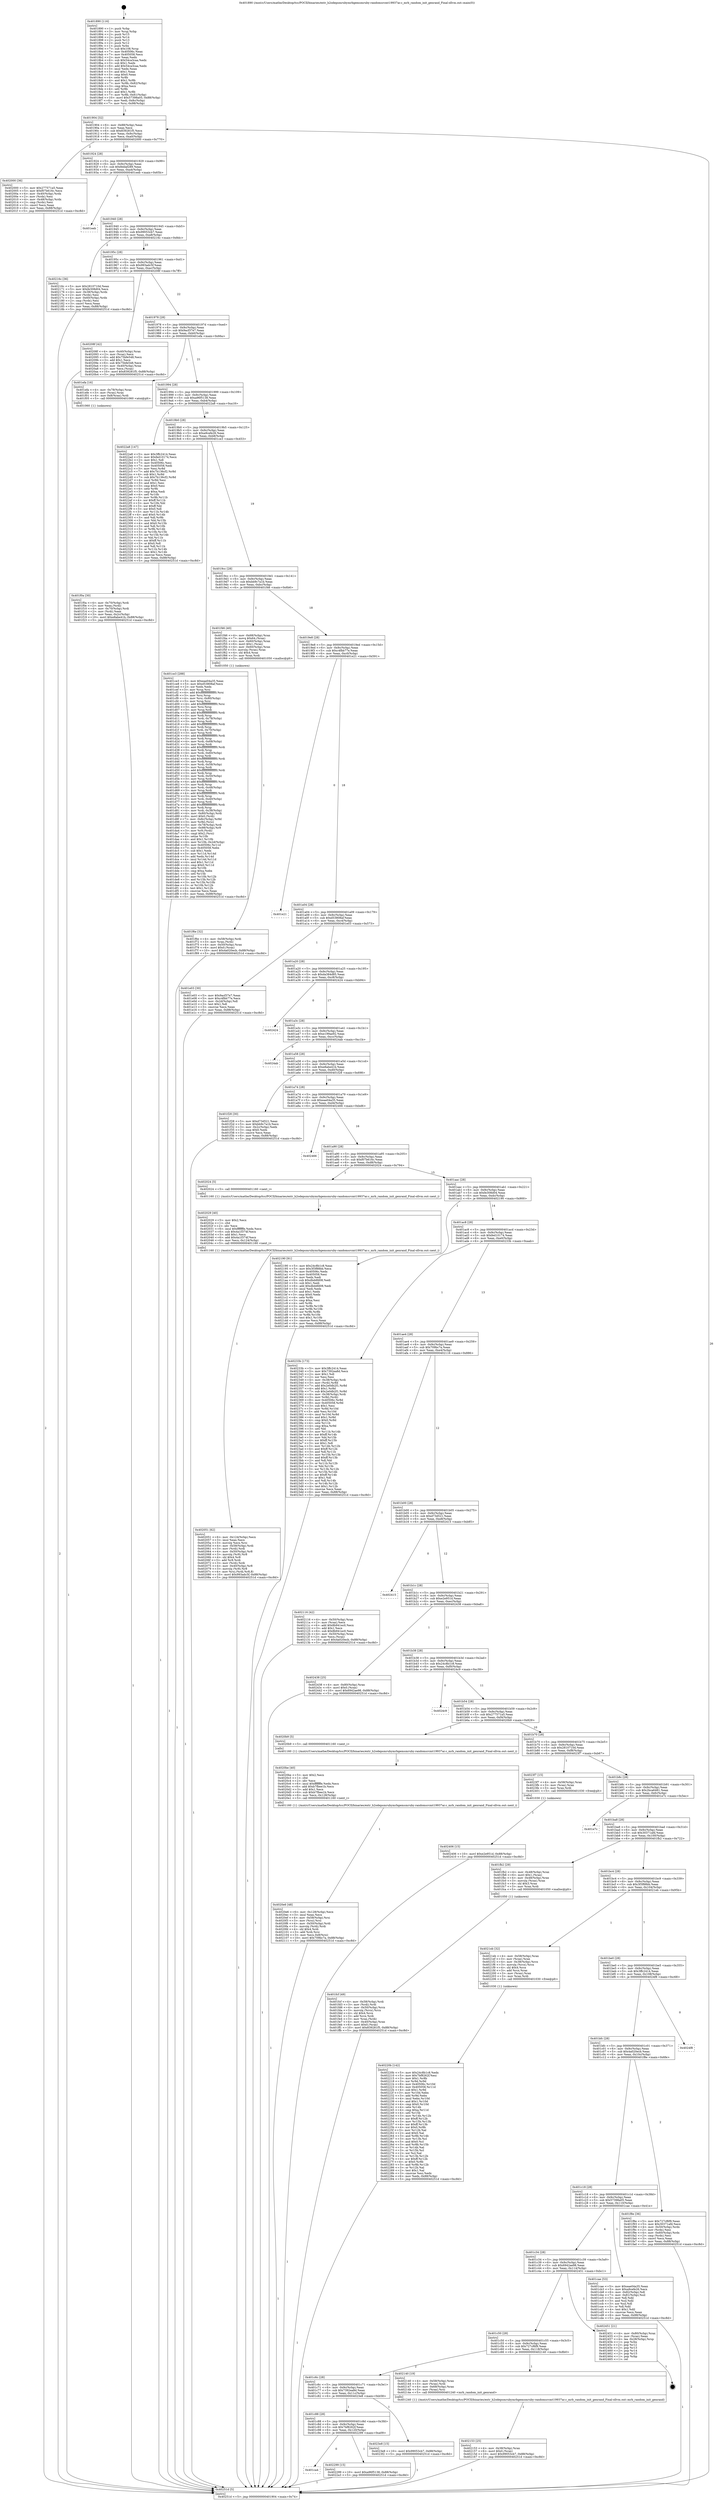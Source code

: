 digraph "0x401890" {
  label = "0x401890 (/mnt/c/Users/mathe/Desktop/tcc/POCII/binaries/extr_h2odepsmrubymrbgemsmruby-randomsrcmt19937ar.c_mrb_random_init_genrand_Final-ollvm.out::main(0))"
  labelloc = "t"
  node[shape=record]

  Entry [label="",width=0.3,height=0.3,shape=circle,fillcolor=black,style=filled]
  "0x401904" [label="{
     0x401904 [32]\l
     | [instrs]\l
     &nbsp;&nbsp;0x401904 \<+6\>: mov -0x88(%rbp),%eax\l
     &nbsp;&nbsp;0x40190a \<+2\>: mov %eax,%ecx\l
     &nbsp;&nbsp;0x40190c \<+6\>: sub $0x839281f5,%ecx\l
     &nbsp;&nbsp;0x401912 \<+6\>: mov %eax,-0x9c(%rbp)\l
     &nbsp;&nbsp;0x401918 \<+6\>: mov %ecx,-0xa0(%rbp)\l
     &nbsp;&nbsp;0x40191e \<+6\>: je 0000000000402000 \<main+0x770\>\l
  }"]
  "0x402000" [label="{
     0x402000 [36]\l
     | [instrs]\l
     &nbsp;&nbsp;0x402000 \<+5\>: mov $0x277571a5,%eax\l
     &nbsp;&nbsp;0x402005 \<+5\>: mov $0xf07b616c,%ecx\l
     &nbsp;&nbsp;0x40200a \<+4\>: mov -0x40(%rbp),%rdx\l
     &nbsp;&nbsp;0x40200e \<+2\>: mov (%rdx),%esi\l
     &nbsp;&nbsp;0x402010 \<+4\>: mov -0x48(%rbp),%rdx\l
     &nbsp;&nbsp;0x402014 \<+2\>: cmp (%rdx),%esi\l
     &nbsp;&nbsp;0x402016 \<+3\>: cmovl %ecx,%eax\l
     &nbsp;&nbsp;0x402019 \<+6\>: mov %eax,-0x88(%rbp)\l
     &nbsp;&nbsp;0x40201f \<+5\>: jmp 000000000040251d \<main+0xc8d\>\l
  }"]
  "0x401924" [label="{
     0x401924 [28]\l
     | [instrs]\l
     &nbsp;&nbsp;0x401924 \<+5\>: jmp 0000000000401929 \<main+0x99\>\l
     &nbsp;&nbsp;0x401929 \<+6\>: mov -0x9c(%rbp),%eax\l
     &nbsp;&nbsp;0x40192f \<+5\>: sub $0x8ddaf289,%eax\l
     &nbsp;&nbsp;0x401934 \<+6\>: mov %eax,-0xa4(%rbp)\l
     &nbsp;&nbsp;0x40193a \<+6\>: je 0000000000401eeb \<main+0x65b\>\l
  }"]
  Exit [label="",width=0.3,height=0.3,shape=circle,fillcolor=black,style=filled,peripheries=2]
  "0x401eeb" [label="{
     0x401eeb\l
  }", style=dashed]
  "0x401940" [label="{
     0x401940 [28]\l
     | [instrs]\l
     &nbsp;&nbsp;0x401940 \<+5\>: jmp 0000000000401945 \<main+0xb5\>\l
     &nbsp;&nbsp;0x401945 \<+6\>: mov -0x9c(%rbp),%eax\l
     &nbsp;&nbsp;0x40194b \<+5\>: sub $0x99053cb7,%eax\l
     &nbsp;&nbsp;0x401950 \<+6\>: mov %eax,-0xa8(%rbp)\l
     &nbsp;&nbsp;0x401956 \<+6\>: je 000000000040216c \<main+0x8dc\>\l
  }"]
  "0x402406" [label="{
     0x402406 [15]\l
     | [instrs]\l
     &nbsp;&nbsp;0x402406 \<+10\>: movl $0xe2e951d,-0x88(%rbp)\l
     &nbsp;&nbsp;0x402410 \<+5\>: jmp 000000000040251d \<main+0xc8d\>\l
  }"]
  "0x40216c" [label="{
     0x40216c [36]\l
     | [instrs]\l
     &nbsp;&nbsp;0x40216c \<+5\>: mov $0x2810710d,%eax\l
     &nbsp;&nbsp;0x402171 \<+5\>: mov $0xfe308d04,%ecx\l
     &nbsp;&nbsp;0x402176 \<+4\>: mov -0x38(%rbp),%rdx\l
     &nbsp;&nbsp;0x40217a \<+2\>: mov (%rdx),%esi\l
     &nbsp;&nbsp;0x40217c \<+4\>: mov -0x60(%rbp),%rdx\l
     &nbsp;&nbsp;0x402180 \<+2\>: cmp (%rdx),%esi\l
     &nbsp;&nbsp;0x402182 \<+3\>: cmovl %ecx,%eax\l
     &nbsp;&nbsp;0x402185 \<+6\>: mov %eax,-0x88(%rbp)\l
     &nbsp;&nbsp;0x40218b \<+5\>: jmp 000000000040251d \<main+0xc8d\>\l
  }"]
  "0x40195c" [label="{
     0x40195c [28]\l
     | [instrs]\l
     &nbsp;&nbsp;0x40195c \<+5\>: jmp 0000000000401961 \<main+0xd1\>\l
     &nbsp;&nbsp;0x401961 \<+6\>: mov -0x9c(%rbp),%eax\l
     &nbsp;&nbsp;0x401967 \<+5\>: sub $0x993adc5f,%eax\l
     &nbsp;&nbsp;0x40196c \<+6\>: mov %eax,-0xac(%rbp)\l
     &nbsp;&nbsp;0x401972 \<+6\>: je 000000000040208f \<main+0x7ff\>\l
  }"]
  "0x401ca4" [label="{
     0x401ca4\l
  }", style=dashed]
  "0x40208f" [label="{
     0x40208f [42]\l
     | [instrs]\l
     &nbsp;&nbsp;0x40208f \<+4\>: mov -0x40(%rbp),%rax\l
     &nbsp;&nbsp;0x402093 \<+2\>: mov (%rax),%ecx\l
     &nbsp;&nbsp;0x402095 \<+6\>: add $0x75bfe548,%ecx\l
     &nbsp;&nbsp;0x40209b \<+3\>: add $0x1,%ecx\l
     &nbsp;&nbsp;0x40209e \<+6\>: sub $0x75bfe548,%ecx\l
     &nbsp;&nbsp;0x4020a4 \<+4\>: mov -0x40(%rbp),%rax\l
     &nbsp;&nbsp;0x4020a8 \<+2\>: mov %ecx,(%rax)\l
     &nbsp;&nbsp;0x4020aa \<+10\>: movl $0x839281f5,-0x88(%rbp)\l
     &nbsp;&nbsp;0x4020b4 \<+5\>: jmp 000000000040251d \<main+0xc8d\>\l
  }"]
  "0x401978" [label="{
     0x401978 [28]\l
     | [instrs]\l
     &nbsp;&nbsp;0x401978 \<+5\>: jmp 000000000040197d \<main+0xed\>\l
     &nbsp;&nbsp;0x40197d \<+6\>: mov -0x9c(%rbp),%eax\l
     &nbsp;&nbsp;0x401983 \<+5\>: sub $0x9acf37e7,%eax\l
     &nbsp;&nbsp;0x401988 \<+6\>: mov %eax,-0xb0(%rbp)\l
     &nbsp;&nbsp;0x40198e \<+6\>: je 0000000000401efa \<main+0x66a\>\l
  }"]
  "0x402299" [label="{
     0x402299 [15]\l
     | [instrs]\l
     &nbsp;&nbsp;0x402299 \<+10\>: movl $0xa96f5138,-0x88(%rbp)\l
     &nbsp;&nbsp;0x4022a3 \<+5\>: jmp 000000000040251d \<main+0xc8d\>\l
  }"]
  "0x401efa" [label="{
     0x401efa [16]\l
     | [instrs]\l
     &nbsp;&nbsp;0x401efa \<+4\>: mov -0x78(%rbp),%rax\l
     &nbsp;&nbsp;0x401efe \<+3\>: mov (%rax),%rax\l
     &nbsp;&nbsp;0x401f01 \<+4\>: mov 0x8(%rax),%rdi\l
     &nbsp;&nbsp;0x401f05 \<+5\>: call 0000000000401060 \<atoi@plt\>\l
     | [calls]\l
     &nbsp;&nbsp;0x401060 \{1\} (unknown)\l
  }"]
  "0x401994" [label="{
     0x401994 [28]\l
     | [instrs]\l
     &nbsp;&nbsp;0x401994 \<+5\>: jmp 0000000000401999 \<main+0x109\>\l
     &nbsp;&nbsp;0x401999 \<+6\>: mov -0x9c(%rbp),%eax\l
     &nbsp;&nbsp;0x40199f \<+5\>: sub $0xa96f5138,%eax\l
     &nbsp;&nbsp;0x4019a4 \<+6\>: mov %eax,-0xb4(%rbp)\l
     &nbsp;&nbsp;0x4019aa \<+6\>: je 00000000004022a8 \<main+0xa18\>\l
  }"]
  "0x401c88" [label="{
     0x401c88 [28]\l
     | [instrs]\l
     &nbsp;&nbsp;0x401c88 \<+5\>: jmp 0000000000401c8d \<main+0x3fd\>\l
     &nbsp;&nbsp;0x401c8d \<+6\>: mov -0x9c(%rbp),%eax\l
     &nbsp;&nbsp;0x401c93 \<+5\>: sub $0x7bf8262f,%eax\l
     &nbsp;&nbsp;0x401c98 \<+6\>: mov %eax,-0x120(%rbp)\l
     &nbsp;&nbsp;0x401c9e \<+6\>: je 0000000000402299 \<main+0xa09\>\l
  }"]
  "0x4022a8" [label="{
     0x4022a8 [147]\l
     | [instrs]\l
     &nbsp;&nbsp;0x4022a8 \<+5\>: mov $0x3ffc2414,%eax\l
     &nbsp;&nbsp;0x4022ad \<+5\>: mov $0xfed10174,%ecx\l
     &nbsp;&nbsp;0x4022b2 \<+2\>: mov $0x1,%dl\l
     &nbsp;&nbsp;0x4022b4 \<+7\>: mov 0x40506c,%esi\l
     &nbsp;&nbsp;0x4022bb \<+7\>: mov 0x405058,%edi\l
     &nbsp;&nbsp;0x4022c2 \<+3\>: mov %esi,%r8d\l
     &nbsp;&nbsp;0x4022c5 \<+7\>: add $0x7b136cf2,%r8d\l
     &nbsp;&nbsp;0x4022cc \<+4\>: sub $0x1,%r8d\l
     &nbsp;&nbsp;0x4022d0 \<+7\>: sub $0x7b136cf2,%r8d\l
     &nbsp;&nbsp;0x4022d7 \<+4\>: imul %r8d,%esi\l
     &nbsp;&nbsp;0x4022db \<+3\>: and $0x1,%esi\l
     &nbsp;&nbsp;0x4022de \<+3\>: cmp $0x0,%esi\l
     &nbsp;&nbsp;0x4022e1 \<+4\>: sete %r9b\l
     &nbsp;&nbsp;0x4022e5 \<+3\>: cmp $0xa,%edi\l
     &nbsp;&nbsp;0x4022e8 \<+4\>: setl %r10b\l
     &nbsp;&nbsp;0x4022ec \<+3\>: mov %r9b,%r11b\l
     &nbsp;&nbsp;0x4022ef \<+4\>: xor $0xff,%r11b\l
     &nbsp;&nbsp;0x4022f3 \<+3\>: mov %r10b,%bl\l
     &nbsp;&nbsp;0x4022f6 \<+3\>: xor $0xff,%bl\l
     &nbsp;&nbsp;0x4022f9 \<+3\>: xor $0x0,%dl\l
     &nbsp;&nbsp;0x4022fc \<+3\>: mov %r11b,%r14b\l
     &nbsp;&nbsp;0x4022ff \<+4\>: and $0x0,%r14b\l
     &nbsp;&nbsp;0x402303 \<+3\>: and %dl,%r9b\l
     &nbsp;&nbsp;0x402306 \<+3\>: mov %bl,%r15b\l
     &nbsp;&nbsp;0x402309 \<+4\>: and $0x0,%r15b\l
     &nbsp;&nbsp;0x40230d \<+3\>: and %dl,%r10b\l
     &nbsp;&nbsp;0x402310 \<+3\>: or %r9b,%r14b\l
     &nbsp;&nbsp;0x402313 \<+3\>: or %r10b,%r15b\l
     &nbsp;&nbsp;0x402316 \<+3\>: xor %r15b,%r14b\l
     &nbsp;&nbsp;0x402319 \<+3\>: or %bl,%r11b\l
     &nbsp;&nbsp;0x40231c \<+4\>: xor $0xff,%r11b\l
     &nbsp;&nbsp;0x402320 \<+3\>: or $0x0,%dl\l
     &nbsp;&nbsp;0x402323 \<+3\>: and %dl,%r11b\l
     &nbsp;&nbsp;0x402326 \<+3\>: or %r11b,%r14b\l
     &nbsp;&nbsp;0x402329 \<+4\>: test $0x1,%r14b\l
     &nbsp;&nbsp;0x40232d \<+3\>: cmovne %ecx,%eax\l
     &nbsp;&nbsp;0x402330 \<+6\>: mov %eax,-0x88(%rbp)\l
     &nbsp;&nbsp;0x402336 \<+5\>: jmp 000000000040251d \<main+0xc8d\>\l
  }"]
  "0x4019b0" [label="{
     0x4019b0 [28]\l
     | [instrs]\l
     &nbsp;&nbsp;0x4019b0 \<+5\>: jmp 00000000004019b5 \<main+0x125\>\l
     &nbsp;&nbsp;0x4019b5 \<+6\>: mov -0x9c(%rbp),%eax\l
     &nbsp;&nbsp;0x4019bb \<+5\>: sub $0xa9cefe26,%eax\l
     &nbsp;&nbsp;0x4019c0 \<+6\>: mov %eax,-0xb8(%rbp)\l
     &nbsp;&nbsp;0x4019c6 \<+6\>: je 0000000000401ce3 \<main+0x453\>\l
  }"]
  "0x4023e8" [label="{
     0x4023e8 [15]\l
     | [instrs]\l
     &nbsp;&nbsp;0x4023e8 \<+10\>: movl $0x99053cb7,-0x88(%rbp)\l
     &nbsp;&nbsp;0x4023f2 \<+5\>: jmp 000000000040251d \<main+0xc8d\>\l
  }"]
  "0x401ce3" [label="{
     0x401ce3 [288]\l
     | [instrs]\l
     &nbsp;&nbsp;0x401ce3 \<+5\>: mov $0xeae04a35,%eax\l
     &nbsp;&nbsp;0x401ce8 \<+5\>: mov $0xd53808af,%ecx\l
     &nbsp;&nbsp;0x401ced \<+2\>: xor %edx,%edx\l
     &nbsp;&nbsp;0x401cef \<+3\>: mov %rsp,%rsi\l
     &nbsp;&nbsp;0x401cf2 \<+4\>: add $0xfffffffffffffff0,%rsi\l
     &nbsp;&nbsp;0x401cf6 \<+3\>: mov %rsi,%rsp\l
     &nbsp;&nbsp;0x401cf9 \<+4\>: mov %rsi,-0x80(%rbp)\l
     &nbsp;&nbsp;0x401cfd \<+3\>: mov %rsp,%rsi\l
     &nbsp;&nbsp;0x401d00 \<+4\>: add $0xfffffffffffffff0,%rsi\l
     &nbsp;&nbsp;0x401d04 \<+3\>: mov %rsi,%rsp\l
     &nbsp;&nbsp;0x401d07 \<+3\>: mov %rsp,%rdi\l
     &nbsp;&nbsp;0x401d0a \<+4\>: add $0xfffffffffffffff0,%rdi\l
     &nbsp;&nbsp;0x401d0e \<+3\>: mov %rdi,%rsp\l
     &nbsp;&nbsp;0x401d11 \<+4\>: mov %rdi,-0x78(%rbp)\l
     &nbsp;&nbsp;0x401d15 \<+3\>: mov %rsp,%rdi\l
     &nbsp;&nbsp;0x401d18 \<+4\>: add $0xfffffffffffffff0,%rdi\l
     &nbsp;&nbsp;0x401d1c \<+3\>: mov %rdi,%rsp\l
     &nbsp;&nbsp;0x401d1f \<+4\>: mov %rdi,-0x70(%rbp)\l
     &nbsp;&nbsp;0x401d23 \<+3\>: mov %rsp,%rdi\l
     &nbsp;&nbsp;0x401d26 \<+4\>: add $0xfffffffffffffff0,%rdi\l
     &nbsp;&nbsp;0x401d2a \<+3\>: mov %rdi,%rsp\l
     &nbsp;&nbsp;0x401d2d \<+4\>: mov %rdi,-0x68(%rbp)\l
     &nbsp;&nbsp;0x401d31 \<+3\>: mov %rsp,%rdi\l
     &nbsp;&nbsp;0x401d34 \<+4\>: add $0xfffffffffffffff0,%rdi\l
     &nbsp;&nbsp;0x401d38 \<+3\>: mov %rdi,%rsp\l
     &nbsp;&nbsp;0x401d3b \<+4\>: mov %rdi,-0x60(%rbp)\l
     &nbsp;&nbsp;0x401d3f \<+3\>: mov %rsp,%rdi\l
     &nbsp;&nbsp;0x401d42 \<+4\>: add $0xfffffffffffffff0,%rdi\l
     &nbsp;&nbsp;0x401d46 \<+3\>: mov %rdi,%rsp\l
     &nbsp;&nbsp;0x401d49 \<+4\>: mov %rdi,-0x58(%rbp)\l
     &nbsp;&nbsp;0x401d4d \<+3\>: mov %rsp,%rdi\l
     &nbsp;&nbsp;0x401d50 \<+4\>: add $0xfffffffffffffff0,%rdi\l
     &nbsp;&nbsp;0x401d54 \<+3\>: mov %rdi,%rsp\l
     &nbsp;&nbsp;0x401d57 \<+4\>: mov %rdi,-0x50(%rbp)\l
     &nbsp;&nbsp;0x401d5b \<+3\>: mov %rsp,%rdi\l
     &nbsp;&nbsp;0x401d5e \<+4\>: add $0xfffffffffffffff0,%rdi\l
     &nbsp;&nbsp;0x401d62 \<+3\>: mov %rdi,%rsp\l
     &nbsp;&nbsp;0x401d65 \<+4\>: mov %rdi,-0x48(%rbp)\l
     &nbsp;&nbsp;0x401d69 \<+3\>: mov %rsp,%rdi\l
     &nbsp;&nbsp;0x401d6c \<+4\>: add $0xfffffffffffffff0,%rdi\l
     &nbsp;&nbsp;0x401d70 \<+3\>: mov %rdi,%rsp\l
     &nbsp;&nbsp;0x401d73 \<+4\>: mov %rdi,-0x40(%rbp)\l
     &nbsp;&nbsp;0x401d77 \<+3\>: mov %rsp,%rdi\l
     &nbsp;&nbsp;0x401d7a \<+4\>: add $0xfffffffffffffff0,%rdi\l
     &nbsp;&nbsp;0x401d7e \<+3\>: mov %rdi,%rsp\l
     &nbsp;&nbsp;0x401d81 \<+4\>: mov %rdi,-0x38(%rbp)\l
     &nbsp;&nbsp;0x401d85 \<+4\>: mov -0x80(%rbp),%rdi\l
     &nbsp;&nbsp;0x401d89 \<+6\>: movl $0x0,(%rdi)\l
     &nbsp;&nbsp;0x401d8f \<+7\>: mov -0x8c(%rbp),%r8d\l
     &nbsp;&nbsp;0x401d96 \<+3\>: mov %r8d,(%rsi)\l
     &nbsp;&nbsp;0x401d99 \<+4\>: mov -0x78(%rbp),%rdi\l
     &nbsp;&nbsp;0x401d9d \<+7\>: mov -0x98(%rbp),%r9\l
     &nbsp;&nbsp;0x401da4 \<+3\>: mov %r9,(%rdi)\l
     &nbsp;&nbsp;0x401da7 \<+3\>: cmpl $0x2,(%rsi)\l
     &nbsp;&nbsp;0x401daa \<+4\>: setne %r10b\l
     &nbsp;&nbsp;0x401dae \<+4\>: and $0x1,%r10b\l
     &nbsp;&nbsp;0x401db2 \<+4\>: mov %r10b,-0x2d(%rbp)\l
     &nbsp;&nbsp;0x401db6 \<+8\>: mov 0x40506c,%r11d\l
     &nbsp;&nbsp;0x401dbe \<+7\>: mov 0x405058,%ebx\l
     &nbsp;&nbsp;0x401dc5 \<+3\>: sub $0x1,%edx\l
     &nbsp;&nbsp;0x401dc8 \<+3\>: mov %r11d,%r14d\l
     &nbsp;&nbsp;0x401dcb \<+3\>: add %edx,%r14d\l
     &nbsp;&nbsp;0x401dce \<+4\>: imul %r14d,%r11d\l
     &nbsp;&nbsp;0x401dd2 \<+4\>: and $0x1,%r11d\l
     &nbsp;&nbsp;0x401dd6 \<+4\>: cmp $0x0,%r11d\l
     &nbsp;&nbsp;0x401dda \<+4\>: sete %r10b\l
     &nbsp;&nbsp;0x401dde \<+3\>: cmp $0xa,%ebx\l
     &nbsp;&nbsp;0x401de1 \<+4\>: setl %r15b\l
     &nbsp;&nbsp;0x401de5 \<+3\>: mov %r10b,%r12b\l
     &nbsp;&nbsp;0x401de8 \<+3\>: and %r15b,%r12b\l
     &nbsp;&nbsp;0x401deb \<+3\>: xor %r15b,%r10b\l
     &nbsp;&nbsp;0x401dee \<+3\>: or %r10b,%r12b\l
     &nbsp;&nbsp;0x401df1 \<+4\>: test $0x1,%r12b\l
     &nbsp;&nbsp;0x401df5 \<+3\>: cmovne %ecx,%eax\l
     &nbsp;&nbsp;0x401df8 \<+6\>: mov %eax,-0x88(%rbp)\l
     &nbsp;&nbsp;0x401dfe \<+5\>: jmp 000000000040251d \<main+0xc8d\>\l
  }"]
  "0x4019cc" [label="{
     0x4019cc [28]\l
     | [instrs]\l
     &nbsp;&nbsp;0x4019cc \<+5\>: jmp 00000000004019d1 \<main+0x141\>\l
     &nbsp;&nbsp;0x4019d1 \<+6\>: mov -0x9c(%rbp),%eax\l
     &nbsp;&nbsp;0x4019d7 \<+5\>: sub $0xbb9c7a1b,%eax\l
     &nbsp;&nbsp;0x4019dc \<+6\>: mov %eax,-0xbc(%rbp)\l
     &nbsp;&nbsp;0x4019e2 \<+6\>: je 0000000000401f46 \<main+0x6b6\>\l
  }"]
  "0x40220b" [label="{
     0x40220b [142]\l
     | [instrs]\l
     &nbsp;&nbsp;0x40220b \<+5\>: mov $0x24c8b1c8,%edx\l
     &nbsp;&nbsp;0x402210 \<+5\>: mov $0x7bf8262f,%esi\l
     &nbsp;&nbsp;0x402215 \<+3\>: mov $0x1,%r8b\l
     &nbsp;&nbsp;0x402218 \<+3\>: xor %r9d,%r9d\l
     &nbsp;&nbsp;0x40221b \<+8\>: mov 0x40506c,%r10d\l
     &nbsp;&nbsp;0x402223 \<+8\>: mov 0x405058,%r11d\l
     &nbsp;&nbsp;0x40222b \<+4\>: sub $0x1,%r9d\l
     &nbsp;&nbsp;0x40222f \<+3\>: mov %r10d,%ebx\l
     &nbsp;&nbsp;0x402232 \<+3\>: add %r9d,%ebx\l
     &nbsp;&nbsp;0x402235 \<+4\>: imul %ebx,%r10d\l
     &nbsp;&nbsp;0x402239 \<+4\>: and $0x1,%r10d\l
     &nbsp;&nbsp;0x40223d \<+4\>: cmp $0x0,%r10d\l
     &nbsp;&nbsp;0x402241 \<+4\>: sete %r14b\l
     &nbsp;&nbsp;0x402245 \<+4\>: cmp $0xa,%r11d\l
     &nbsp;&nbsp;0x402249 \<+4\>: setl %r15b\l
     &nbsp;&nbsp;0x40224d \<+3\>: mov %r14b,%r12b\l
     &nbsp;&nbsp;0x402250 \<+4\>: xor $0xff,%r12b\l
     &nbsp;&nbsp;0x402254 \<+3\>: mov %r15b,%r13b\l
     &nbsp;&nbsp;0x402257 \<+4\>: xor $0xff,%r13b\l
     &nbsp;&nbsp;0x40225b \<+4\>: xor $0x0,%r8b\l
     &nbsp;&nbsp;0x40225f \<+3\>: mov %r12b,%al\l
     &nbsp;&nbsp;0x402262 \<+2\>: and $0x0,%al\l
     &nbsp;&nbsp;0x402264 \<+3\>: and %r8b,%r14b\l
     &nbsp;&nbsp;0x402267 \<+3\>: mov %r13b,%cl\l
     &nbsp;&nbsp;0x40226a \<+3\>: and $0x0,%cl\l
     &nbsp;&nbsp;0x40226d \<+3\>: and %r8b,%r15b\l
     &nbsp;&nbsp;0x402270 \<+3\>: or %r14b,%al\l
     &nbsp;&nbsp;0x402273 \<+3\>: or %r15b,%cl\l
     &nbsp;&nbsp;0x402276 \<+2\>: xor %cl,%al\l
     &nbsp;&nbsp;0x402278 \<+3\>: or %r13b,%r12b\l
     &nbsp;&nbsp;0x40227b \<+4\>: xor $0xff,%r12b\l
     &nbsp;&nbsp;0x40227f \<+4\>: or $0x0,%r8b\l
     &nbsp;&nbsp;0x402283 \<+3\>: and %r8b,%r12b\l
     &nbsp;&nbsp;0x402286 \<+3\>: or %r12b,%al\l
     &nbsp;&nbsp;0x402289 \<+2\>: test $0x1,%al\l
     &nbsp;&nbsp;0x40228b \<+3\>: cmovne %esi,%edx\l
     &nbsp;&nbsp;0x40228e \<+6\>: mov %edx,-0x88(%rbp)\l
     &nbsp;&nbsp;0x402294 \<+5\>: jmp 000000000040251d \<main+0xc8d\>\l
  }"]
  "0x401f46" [label="{
     0x401f46 [40]\l
     | [instrs]\l
     &nbsp;&nbsp;0x401f46 \<+4\>: mov -0x68(%rbp),%rax\l
     &nbsp;&nbsp;0x401f4a \<+7\>: movq $0x64,(%rax)\l
     &nbsp;&nbsp;0x401f51 \<+4\>: mov -0x60(%rbp),%rax\l
     &nbsp;&nbsp;0x401f55 \<+6\>: movl $0x1,(%rax)\l
     &nbsp;&nbsp;0x401f5b \<+4\>: mov -0x60(%rbp),%rax\l
     &nbsp;&nbsp;0x401f5f \<+3\>: movslq (%rax),%rax\l
     &nbsp;&nbsp;0x401f62 \<+4\>: shl $0x4,%rax\l
     &nbsp;&nbsp;0x401f66 \<+3\>: mov %rax,%rdi\l
     &nbsp;&nbsp;0x401f69 \<+5\>: call 0000000000401050 \<malloc@plt\>\l
     | [calls]\l
     &nbsp;&nbsp;0x401050 \{1\} (unknown)\l
  }"]
  "0x4019e8" [label="{
     0x4019e8 [28]\l
     | [instrs]\l
     &nbsp;&nbsp;0x4019e8 \<+5\>: jmp 00000000004019ed \<main+0x15d\>\l
     &nbsp;&nbsp;0x4019ed \<+6\>: mov -0x9c(%rbp),%eax\l
     &nbsp;&nbsp;0x4019f3 \<+5\>: sub $0xc4fbb77e,%eax\l
     &nbsp;&nbsp;0x4019f8 \<+6\>: mov %eax,-0xc0(%rbp)\l
     &nbsp;&nbsp;0x4019fe \<+6\>: je 0000000000401e21 \<main+0x591\>\l
  }"]
  "0x402153" [label="{
     0x402153 [25]\l
     | [instrs]\l
     &nbsp;&nbsp;0x402153 \<+4\>: mov -0x38(%rbp),%rax\l
     &nbsp;&nbsp;0x402157 \<+6\>: movl $0x0,(%rax)\l
     &nbsp;&nbsp;0x40215d \<+10\>: movl $0x99053cb7,-0x88(%rbp)\l
     &nbsp;&nbsp;0x402167 \<+5\>: jmp 000000000040251d \<main+0xc8d\>\l
  }"]
  "0x401e21" [label="{
     0x401e21\l
  }", style=dashed]
  "0x401a04" [label="{
     0x401a04 [28]\l
     | [instrs]\l
     &nbsp;&nbsp;0x401a04 \<+5\>: jmp 0000000000401a09 \<main+0x179\>\l
     &nbsp;&nbsp;0x401a09 \<+6\>: mov -0x9c(%rbp),%eax\l
     &nbsp;&nbsp;0x401a0f \<+5\>: sub $0xd53808af,%eax\l
     &nbsp;&nbsp;0x401a14 \<+6\>: mov %eax,-0xc4(%rbp)\l
     &nbsp;&nbsp;0x401a1a \<+6\>: je 0000000000401e03 \<main+0x573\>\l
  }"]
  "0x401c6c" [label="{
     0x401c6c [28]\l
     | [instrs]\l
     &nbsp;&nbsp;0x401c6c \<+5\>: jmp 0000000000401c71 \<main+0x3e1\>\l
     &nbsp;&nbsp;0x401c71 \<+6\>: mov -0x9c(%rbp),%eax\l
     &nbsp;&nbsp;0x401c77 \<+5\>: sub $0x7392ea8d,%eax\l
     &nbsp;&nbsp;0x401c7c \<+6\>: mov %eax,-0x11c(%rbp)\l
     &nbsp;&nbsp;0x401c82 \<+6\>: je 00000000004023e8 \<main+0xb58\>\l
  }"]
  "0x401e03" [label="{
     0x401e03 [30]\l
     | [instrs]\l
     &nbsp;&nbsp;0x401e03 \<+5\>: mov $0x9acf37e7,%eax\l
     &nbsp;&nbsp;0x401e08 \<+5\>: mov $0xc4fbb77e,%ecx\l
     &nbsp;&nbsp;0x401e0d \<+3\>: mov -0x2d(%rbp),%dl\l
     &nbsp;&nbsp;0x401e10 \<+3\>: test $0x1,%dl\l
     &nbsp;&nbsp;0x401e13 \<+3\>: cmovne %ecx,%eax\l
     &nbsp;&nbsp;0x401e16 \<+6\>: mov %eax,-0x88(%rbp)\l
     &nbsp;&nbsp;0x401e1c \<+5\>: jmp 000000000040251d \<main+0xc8d\>\l
  }"]
  "0x401a20" [label="{
     0x401a20 [28]\l
     | [instrs]\l
     &nbsp;&nbsp;0x401a20 \<+5\>: jmp 0000000000401a25 \<main+0x195\>\l
     &nbsp;&nbsp;0x401a25 \<+6\>: mov -0x9c(%rbp),%eax\l
     &nbsp;&nbsp;0x401a2b \<+5\>: sub $0xda384d85,%eax\l
     &nbsp;&nbsp;0x401a30 \<+6\>: mov %eax,-0xc8(%rbp)\l
     &nbsp;&nbsp;0x401a36 \<+6\>: je 0000000000402424 \<main+0xb94\>\l
  }"]
  "0x402140" [label="{
     0x402140 [19]\l
     | [instrs]\l
     &nbsp;&nbsp;0x402140 \<+4\>: mov -0x58(%rbp),%rax\l
     &nbsp;&nbsp;0x402144 \<+3\>: mov (%rax),%rdi\l
     &nbsp;&nbsp;0x402147 \<+4\>: mov -0x68(%rbp),%rax\l
     &nbsp;&nbsp;0x40214b \<+3\>: mov (%rax),%rsi\l
     &nbsp;&nbsp;0x40214e \<+5\>: call 0000000000401240 \<mrb_random_init_genrand\>\l
     | [calls]\l
     &nbsp;&nbsp;0x401240 \{1\} (/mnt/c/Users/mathe/Desktop/tcc/POCII/binaries/extr_h2odepsmrubymrbgemsmruby-randomsrcmt19937ar.c_mrb_random_init_genrand_Final-ollvm.out::mrb_random_init_genrand)\l
  }"]
  "0x402424" [label="{
     0x402424\l
  }", style=dashed]
  "0x401a3c" [label="{
     0x401a3c [28]\l
     | [instrs]\l
     &nbsp;&nbsp;0x401a3c \<+5\>: jmp 0000000000401a41 \<main+0x1b1\>\l
     &nbsp;&nbsp;0x401a41 \<+6\>: mov -0x9c(%rbp),%eax\l
     &nbsp;&nbsp;0x401a47 \<+5\>: sub $0xe199ae92,%eax\l
     &nbsp;&nbsp;0x401a4c \<+6\>: mov %eax,-0xcc(%rbp)\l
     &nbsp;&nbsp;0x401a52 \<+6\>: je 00000000004024ab \<main+0xc1b\>\l
  }"]
  "0x401c50" [label="{
     0x401c50 [28]\l
     | [instrs]\l
     &nbsp;&nbsp;0x401c50 \<+5\>: jmp 0000000000401c55 \<main+0x3c5\>\l
     &nbsp;&nbsp;0x401c55 \<+6\>: mov -0x9c(%rbp),%eax\l
     &nbsp;&nbsp;0x401c5b \<+5\>: sub $0x727cf6f9,%eax\l
     &nbsp;&nbsp;0x401c60 \<+6\>: mov %eax,-0x118(%rbp)\l
     &nbsp;&nbsp;0x401c66 \<+6\>: je 0000000000402140 \<main+0x8b0\>\l
  }"]
  "0x4024ab" [label="{
     0x4024ab\l
  }", style=dashed]
  "0x401a58" [label="{
     0x401a58 [28]\l
     | [instrs]\l
     &nbsp;&nbsp;0x401a58 \<+5\>: jmp 0000000000401a5d \<main+0x1cd\>\l
     &nbsp;&nbsp;0x401a5d \<+6\>: mov -0x9c(%rbp),%eax\l
     &nbsp;&nbsp;0x401a63 \<+5\>: sub $0xe8abe41b,%eax\l
     &nbsp;&nbsp;0x401a68 \<+6\>: mov %eax,-0xd0(%rbp)\l
     &nbsp;&nbsp;0x401a6e \<+6\>: je 0000000000401f28 \<main+0x698\>\l
  }"]
  "0x402451" [label="{
     0x402451 [21]\l
     | [instrs]\l
     &nbsp;&nbsp;0x402451 \<+4\>: mov -0x80(%rbp),%rax\l
     &nbsp;&nbsp;0x402455 \<+2\>: mov (%rax),%eax\l
     &nbsp;&nbsp;0x402457 \<+4\>: lea -0x28(%rbp),%rsp\l
     &nbsp;&nbsp;0x40245b \<+1\>: pop %rbx\l
     &nbsp;&nbsp;0x40245c \<+2\>: pop %r12\l
     &nbsp;&nbsp;0x40245e \<+2\>: pop %r13\l
     &nbsp;&nbsp;0x402460 \<+2\>: pop %r14\l
     &nbsp;&nbsp;0x402462 \<+2\>: pop %r15\l
     &nbsp;&nbsp;0x402464 \<+1\>: pop %rbp\l
     &nbsp;&nbsp;0x402465 \<+1\>: ret\l
  }"]
  "0x401f28" [label="{
     0x401f28 [30]\l
     | [instrs]\l
     &nbsp;&nbsp;0x401f28 \<+5\>: mov $0xd73d521,%eax\l
     &nbsp;&nbsp;0x401f2d \<+5\>: mov $0xbb9c7a1b,%ecx\l
     &nbsp;&nbsp;0x401f32 \<+3\>: mov -0x2c(%rbp),%edx\l
     &nbsp;&nbsp;0x401f35 \<+3\>: cmp $0x0,%edx\l
     &nbsp;&nbsp;0x401f38 \<+3\>: cmove %ecx,%eax\l
     &nbsp;&nbsp;0x401f3b \<+6\>: mov %eax,-0x88(%rbp)\l
     &nbsp;&nbsp;0x401f41 \<+5\>: jmp 000000000040251d \<main+0xc8d\>\l
  }"]
  "0x401a74" [label="{
     0x401a74 [28]\l
     | [instrs]\l
     &nbsp;&nbsp;0x401a74 \<+5\>: jmp 0000000000401a79 \<main+0x1e9\>\l
     &nbsp;&nbsp;0x401a79 \<+6\>: mov -0x9c(%rbp),%eax\l
     &nbsp;&nbsp;0x401a7f \<+5\>: sub $0xeae04a35,%eax\l
     &nbsp;&nbsp;0x401a84 \<+6\>: mov %eax,-0xd4(%rbp)\l
     &nbsp;&nbsp;0x401a8a \<+6\>: je 0000000000402466 \<main+0xbd6\>\l
  }"]
  "0x4020e6" [label="{
     0x4020e6 [48]\l
     | [instrs]\l
     &nbsp;&nbsp;0x4020e6 \<+6\>: mov -0x128(%rbp),%ecx\l
     &nbsp;&nbsp;0x4020ec \<+3\>: imul %eax,%ecx\l
     &nbsp;&nbsp;0x4020ef \<+4\>: mov -0x58(%rbp),%rsi\l
     &nbsp;&nbsp;0x4020f3 \<+3\>: mov (%rsi),%rsi\l
     &nbsp;&nbsp;0x4020f6 \<+4\>: mov -0x50(%rbp),%rdi\l
     &nbsp;&nbsp;0x4020fa \<+3\>: movslq (%rdi),%rdi\l
     &nbsp;&nbsp;0x4020fd \<+4\>: shl $0x4,%rdi\l
     &nbsp;&nbsp;0x402101 \<+3\>: add %rdi,%rsi\l
     &nbsp;&nbsp;0x402104 \<+3\>: mov %ecx,0x8(%rsi)\l
     &nbsp;&nbsp;0x402107 \<+10\>: movl $0x709bc7a,-0x88(%rbp)\l
     &nbsp;&nbsp;0x402111 \<+5\>: jmp 000000000040251d \<main+0xc8d\>\l
  }"]
  "0x402466" [label="{
     0x402466\l
  }", style=dashed]
  "0x401a90" [label="{
     0x401a90 [28]\l
     | [instrs]\l
     &nbsp;&nbsp;0x401a90 \<+5\>: jmp 0000000000401a95 \<main+0x205\>\l
     &nbsp;&nbsp;0x401a95 \<+6\>: mov -0x9c(%rbp),%eax\l
     &nbsp;&nbsp;0x401a9b \<+5\>: sub $0xf07b616c,%eax\l
     &nbsp;&nbsp;0x401aa0 \<+6\>: mov %eax,-0xd8(%rbp)\l
     &nbsp;&nbsp;0x401aa6 \<+6\>: je 0000000000402024 \<main+0x794\>\l
  }"]
  "0x4020be" [label="{
     0x4020be [40]\l
     | [instrs]\l
     &nbsp;&nbsp;0x4020be \<+5\>: mov $0x2,%ecx\l
     &nbsp;&nbsp;0x4020c3 \<+1\>: cltd\l
     &nbsp;&nbsp;0x4020c4 \<+2\>: idiv %ecx\l
     &nbsp;&nbsp;0x4020c6 \<+6\>: imul $0xfffffffe,%edx,%ecx\l
     &nbsp;&nbsp;0x4020cc \<+6\>: add $0xb7fbee1b,%ecx\l
     &nbsp;&nbsp;0x4020d2 \<+3\>: add $0x1,%ecx\l
     &nbsp;&nbsp;0x4020d5 \<+6\>: sub $0xb7fbee1b,%ecx\l
     &nbsp;&nbsp;0x4020db \<+6\>: mov %ecx,-0x128(%rbp)\l
     &nbsp;&nbsp;0x4020e1 \<+5\>: call 0000000000401160 \<next_i\>\l
     | [calls]\l
     &nbsp;&nbsp;0x401160 \{1\} (/mnt/c/Users/mathe/Desktop/tcc/POCII/binaries/extr_h2odepsmrubymrbgemsmruby-randomsrcmt19937ar.c_mrb_random_init_genrand_Final-ollvm.out::next_i)\l
  }"]
  "0x402024" [label="{
     0x402024 [5]\l
     | [instrs]\l
     &nbsp;&nbsp;0x402024 \<+5\>: call 0000000000401160 \<next_i\>\l
     | [calls]\l
     &nbsp;&nbsp;0x401160 \{1\} (/mnt/c/Users/mathe/Desktop/tcc/POCII/binaries/extr_h2odepsmrubymrbgemsmruby-randomsrcmt19937ar.c_mrb_random_init_genrand_Final-ollvm.out::next_i)\l
  }"]
  "0x401aac" [label="{
     0x401aac [28]\l
     | [instrs]\l
     &nbsp;&nbsp;0x401aac \<+5\>: jmp 0000000000401ab1 \<main+0x221\>\l
     &nbsp;&nbsp;0x401ab1 \<+6\>: mov -0x9c(%rbp),%eax\l
     &nbsp;&nbsp;0x401ab7 \<+5\>: sub $0xfe308d04,%eax\l
     &nbsp;&nbsp;0x401abc \<+6\>: mov %eax,-0xdc(%rbp)\l
     &nbsp;&nbsp;0x401ac2 \<+6\>: je 0000000000402190 \<main+0x900\>\l
  }"]
  "0x402051" [label="{
     0x402051 [62]\l
     | [instrs]\l
     &nbsp;&nbsp;0x402051 \<+6\>: mov -0x124(%rbp),%ecx\l
     &nbsp;&nbsp;0x402057 \<+3\>: imul %eax,%ecx\l
     &nbsp;&nbsp;0x40205a \<+3\>: movslq %ecx,%rsi\l
     &nbsp;&nbsp;0x40205d \<+4\>: mov -0x58(%rbp),%rdi\l
     &nbsp;&nbsp;0x402061 \<+3\>: mov (%rdi),%rdi\l
     &nbsp;&nbsp;0x402064 \<+4\>: mov -0x50(%rbp),%r8\l
     &nbsp;&nbsp;0x402068 \<+3\>: movslq (%r8),%r8\l
     &nbsp;&nbsp;0x40206b \<+4\>: shl $0x4,%r8\l
     &nbsp;&nbsp;0x40206f \<+3\>: add %r8,%rdi\l
     &nbsp;&nbsp;0x402072 \<+3\>: mov (%rdi),%rdi\l
     &nbsp;&nbsp;0x402075 \<+4\>: mov -0x40(%rbp),%r8\l
     &nbsp;&nbsp;0x402079 \<+3\>: movslq (%r8),%r8\l
     &nbsp;&nbsp;0x40207c \<+4\>: mov %rsi,(%rdi,%r8,8)\l
     &nbsp;&nbsp;0x402080 \<+10\>: movl $0x993adc5f,-0x88(%rbp)\l
     &nbsp;&nbsp;0x40208a \<+5\>: jmp 000000000040251d \<main+0xc8d\>\l
  }"]
  "0x402190" [label="{
     0x402190 [91]\l
     | [instrs]\l
     &nbsp;&nbsp;0x402190 \<+5\>: mov $0x24c8b1c8,%eax\l
     &nbsp;&nbsp;0x402195 \<+5\>: mov $0x3f3f88bb,%ecx\l
     &nbsp;&nbsp;0x40219a \<+7\>: mov 0x40506c,%edx\l
     &nbsp;&nbsp;0x4021a1 \<+7\>: mov 0x405058,%esi\l
     &nbsp;&nbsp;0x4021a8 \<+2\>: mov %edx,%edi\l
     &nbsp;&nbsp;0x4021aa \<+6\>: sub $0xdbddfd08,%edi\l
     &nbsp;&nbsp;0x4021b0 \<+3\>: sub $0x1,%edi\l
     &nbsp;&nbsp;0x4021b3 \<+6\>: add $0xdbddfd08,%edi\l
     &nbsp;&nbsp;0x4021b9 \<+3\>: imul %edi,%edx\l
     &nbsp;&nbsp;0x4021bc \<+3\>: and $0x1,%edx\l
     &nbsp;&nbsp;0x4021bf \<+3\>: cmp $0x0,%edx\l
     &nbsp;&nbsp;0x4021c2 \<+4\>: sete %r8b\l
     &nbsp;&nbsp;0x4021c6 \<+3\>: cmp $0xa,%esi\l
     &nbsp;&nbsp;0x4021c9 \<+4\>: setl %r9b\l
     &nbsp;&nbsp;0x4021cd \<+3\>: mov %r8b,%r10b\l
     &nbsp;&nbsp;0x4021d0 \<+3\>: and %r9b,%r10b\l
     &nbsp;&nbsp;0x4021d3 \<+3\>: xor %r9b,%r8b\l
     &nbsp;&nbsp;0x4021d6 \<+3\>: or %r8b,%r10b\l
     &nbsp;&nbsp;0x4021d9 \<+4\>: test $0x1,%r10b\l
     &nbsp;&nbsp;0x4021dd \<+3\>: cmovne %ecx,%eax\l
     &nbsp;&nbsp;0x4021e0 \<+6\>: mov %eax,-0x88(%rbp)\l
     &nbsp;&nbsp;0x4021e6 \<+5\>: jmp 000000000040251d \<main+0xc8d\>\l
  }"]
  "0x401ac8" [label="{
     0x401ac8 [28]\l
     | [instrs]\l
     &nbsp;&nbsp;0x401ac8 \<+5\>: jmp 0000000000401acd \<main+0x23d\>\l
     &nbsp;&nbsp;0x401acd \<+6\>: mov -0x9c(%rbp),%eax\l
     &nbsp;&nbsp;0x401ad3 \<+5\>: sub $0xfed10174,%eax\l
     &nbsp;&nbsp;0x401ad8 \<+6\>: mov %eax,-0xe0(%rbp)\l
     &nbsp;&nbsp;0x401ade \<+6\>: je 000000000040233b \<main+0xaab\>\l
  }"]
  "0x402029" [label="{
     0x402029 [40]\l
     | [instrs]\l
     &nbsp;&nbsp;0x402029 \<+5\>: mov $0x2,%ecx\l
     &nbsp;&nbsp;0x40202e \<+1\>: cltd\l
     &nbsp;&nbsp;0x40202f \<+2\>: idiv %ecx\l
     &nbsp;&nbsp;0x402031 \<+6\>: imul $0xfffffffe,%edx,%ecx\l
     &nbsp;&nbsp;0x402037 \<+6\>: sub $0x4a1f374f,%ecx\l
     &nbsp;&nbsp;0x40203d \<+3\>: add $0x1,%ecx\l
     &nbsp;&nbsp;0x402040 \<+6\>: add $0x4a1f374f,%ecx\l
     &nbsp;&nbsp;0x402046 \<+6\>: mov %ecx,-0x124(%rbp)\l
     &nbsp;&nbsp;0x40204c \<+5\>: call 0000000000401160 \<next_i\>\l
     | [calls]\l
     &nbsp;&nbsp;0x401160 \{1\} (/mnt/c/Users/mathe/Desktop/tcc/POCII/binaries/extr_h2odepsmrubymrbgemsmruby-randomsrcmt19937ar.c_mrb_random_init_genrand_Final-ollvm.out::next_i)\l
  }"]
  "0x40233b" [label="{
     0x40233b [173]\l
     | [instrs]\l
     &nbsp;&nbsp;0x40233b \<+5\>: mov $0x3ffc2414,%eax\l
     &nbsp;&nbsp;0x402340 \<+5\>: mov $0x7392ea8d,%ecx\l
     &nbsp;&nbsp;0x402345 \<+2\>: mov $0x1,%dl\l
     &nbsp;&nbsp;0x402347 \<+2\>: xor %esi,%esi\l
     &nbsp;&nbsp;0x402349 \<+4\>: mov -0x38(%rbp),%rdi\l
     &nbsp;&nbsp;0x40234d \<+3\>: mov (%rdi),%r8d\l
     &nbsp;&nbsp;0x402350 \<+7\>: add $0x2e0db2f1,%r8d\l
     &nbsp;&nbsp;0x402357 \<+4\>: add $0x1,%r8d\l
     &nbsp;&nbsp;0x40235b \<+7\>: sub $0x2e0db2f1,%r8d\l
     &nbsp;&nbsp;0x402362 \<+4\>: mov -0x38(%rbp),%rdi\l
     &nbsp;&nbsp;0x402366 \<+3\>: mov %r8d,(%rdi)\l
     &nbsp;&nbsp;0x402369 \<+8\>: mov 0x40506c,%r8d\l
     &nbsp;&nbsp;0x402371 \<+8\>: mov 0x405058,%r9d\l
     &nbsp;&nbsp;0x402379 \<+3\>: sub $0x1,%esi\l
     &nbsp;&nbsp;0x40237c \<+3\>: mov %r8d,%r10d\l
     &nbsp;&nbsp;0x40237f \<+3\>: add %esi,%r10d\l
     &nbsp;&nbsp;0x402382 \<+4\>: imul %r10d,%r8d\l
     &nbsp;&nbsp;0x402386 \<+4\>: and $0x1,%r8d\l
     &nbsp;&nbsp;0x40238a \<+4\>: cmp $0x0,%r8d\l
     &nbsp;&nbsp;0x40238e \<+4\>: sete %r11b\l
     &nbsp;&nbsp;0x402392 \<+4\>: cmp $0xa,%r9d\l
     &nbsp;&nbsp;0x402396 \<+3\>: setl %bl\l
     &nbsp;&nbsp;0x402399 \<+3\>: mov %r11b,%r14b\l
     &nbsp;&nbsp;0x40239c \<+4\>: xor $0xff,%r14b\l
     &nbsp;&nbsp;0x4023a0 \<+3\>: mov %bl,%r15b\l
     &nbsp;&nbsp;0x4023a3 \<+4\>: xor $0xff,%r15b\l
     &nbsp;&nbsp;0x4023a7 \<+3\>: xor $0x1,%dl\l
     &nbsp;&nbsp;0x4023aa \<+3\>: mov %r14b,%r12b\l
     &nbsp;&nbsp;0x4023ad \<+4\>: and $0xff,%r12b\l
     &nbsp;&nbsp;0x4023b1 \<+3\>: and %dl,%r11b\l
     &nbsp;&nbsp;0x4023b4 \<+3\>: mov %r15b,%r13b\l
     &nbsp;&nbsp;0x4023b7 \<+4\>: and $0xff,%r13b\l
     &nbsp;&nbsp;0x4023bb \<+2\>: and %dl,%bl\l
     &nbsp;&nbsp;0x4023bd \<+3\>: or %r11b,%r12b\l
     &nbsp;&nbsp;0x4023c0 \<+3\>: or %bl,%r13b\l
     &nbsp;&nbsp;0x4023c3 \<+3\>: xor %r13b,%r12b\l
     &nbsp;&nbsp;0x4023c6 \<+3\>: or %r15b,%r14b\l
     &nbsp;&nbsp;0x4023c9 \<+4\>: xor $0xff,%r14b\l
     &nbsp;&nbsp;0x4023cd \<+3\>: or $0x1,%dl\l
     &nbsp;&nbsp;0x4023d0 \<+3\>: and %dl,%r14b\l
     &nbsp;&nbsp;0x4023d3 \<+3\>: or %r14b,%r12b\l
     &nbsp;&nbsp;0x4023d6 \<+4\>: test $0x1,%r12b\l
     &nbsp;&nbsp;0x4023da \<+3\>: cmovne %ecx,%eax\l
     &nbsp;&nbsp;0x4023dd \<+6\>: mov %eax,-0x88(%rbp)\l
     &nbsp;&nbsp;0x4023e3 \<+5\>: jmp 000000000040251d \<main+0xc8d\>\l
  }"]
  "0x401ae4" [label="{
     0x401ae4 [28]\l
     | [instrs]\l
     &nbsp;&nbsp;0x401ae4 \<+5\>: jmp 0000000000401ae9 \<main+0x259\>\l
     &nbsp;&nbsp;0x401ae9 \<+6\>: mov -0x9c(%rbp),%eax\l
     &nbsp;&nbsp;0x401aef \<+5\>: sub $0x709bc7a,%eax\l
     &nbsp;&nbsp;0x401af4 \<+6\>: mov %eax,-0xe4(%rbp)\l
     &nbsp;&nbsp;0x401afa \<+6\>: je 0000000000402116 \<main+0x886\>\l
  }"]
  "0x401fcf" [label="{
     0x401fcf [49]\l
     | [instrs]\l
     &nbsp;&nbsp;0x401fcf \<+4\>: mov -0x58(%rbp),%rdi\l
     &nbsp;&nbsp;0x401fd3 \<+3\>: mov (%rdi),%rdi\l
     &nbsp;&nbsp;0x401fd6 \<+4\>: mov -0x50(%rbp),%rcx\l
     &nbsp;&nbsp;0x401fda \<+3\>: movslq (%rcx),%rcx\l
     &nbsp;&nbsp;0x401fdd \<+4\>: shl $0x4,%rcx\l
     &nbsp;&nbsp;0x401fe1 \<+3\>: add %rcx,%rdi\l
     &nbsp;&nbsp;0x401fe4 \<+3\>: mov %rax,(%rdi)\l
     &nbsp;&nbsp;0x401fe7 \<+4\>: mov -0x40(%rbp),%rax\l
     &nbsp;&nbsp;0x401feb \<+6\>: movl $0x0,(%rax)\l
     &nbsp;&nbsp;0x401ff1 \<+10\>: movl $0x839281f5,-0x88(%rbp)\l
     &nbsp;&nbsp;0x401ffb \<+5\>: jmp 000000000040251d \<main+0xc8d\>\l
  }"]
  "0x402116" [label="{
     0x402116 [42]\l
     | [instrs]\l
     &nbsp;&nbsp;0x402116 \<+4\>: mov -0x50(%rbp),%rax\l
     &nbsp;&nbsp;0x40211a \<+2\>: mov (%rax),%ecx\l
     &nbsp;&nbsp;0x40211c \<+6\>: add $0x8b941ec0,%ecx\l
     &nbsp;&nbsp;0x402122 \<+3\>: add $0x1,%ecx\l
     &nbsp;&nbsp;0x402125 \<+6\>: sub $0x8b941ec0,%ecx\l
     &nbsp;&nbsp;0x40212b \<+4\>: mov -0x50(%rbp),%rax\l
     &nbsp;&nbsp;0x40212f \<+2\>: mov %ecx,(%rax)\l
     &nbsp;&nbsp;0x402131 \<+10\>: movl $0x4a020ecb,-0x88(%rbp)\l
     &nbsp;&nbsp;0x40213b \<+5\>: jmp 000000000040251d \<main+0xc8d\>\l
  }"]
  "0x401b00" [label="{
     0x401b00 [28]\l
     | [instrs]\l
     &nbsp;&nbsp;0x401b00 \<+5\>: jmp 0000000000401b05 \<main+0x275\>\l
     &nbsp;&nbsp;0x401b05 \<+6\>: mov -0x9c(%rbp),%eax\l
     &nbsp;&nbsp;0x401b0b \<+5\>: sub $0xd73d521,%eax\l
     &nbsp;&nbsp;0x401b10 \<+6\>: mov %eax,-0xe8(%rbp)\l
     &nbsp;&nbsp;0x401b16 \<+6\>: je 0000000000402415 \<main+0xb85\>\l
  }"]
  "0x401f6e" [label="{
     0x401f6e [32]\l
     | [instrs]\l
     &nbsp;&nbsp;0x401f6e \<+4\>: mov -0x58(%rbp),%rdi\l
     &nbsp;&nbsp;0x401f72 \<+3\>: mov %rax,(%rdi)\l
     &nbsp;&nbsp;0x401f75 \<+4\>: mov -0x50(%rbp),%rax\l
     &nbsp;&nbsp;0x401f79 \<+6\>: movl $0x0,(%rax)\l
     &nbsp;&nbsp;0x401f7f \<+10\>: movl $0x4a020ecb,-0x88(%rbp)\l
     &nbsp;&nbsp;0x401f89 \<+5\>: jmp 000000000040251d \<main+0xc8d\>\l
  }"]
  "0x402415" [label="{
     0x402415\l
  }", style=dashed]
  "0x401b1c" [label="{
     0x401b1c [28]\l
     | [instrs]\l
     &nbsp;&nbsp;0x401b1c \<+5\>: jmp 0000000000401b21 \<main+0x291\>\l
     &nbsp;&nbsp;0x401b21 \<+6\>: mov -0x9c(%rbp),%eax\l
     &nbsp;&nbsp;0x401b27 \<+5\>: sub $0xe2e951d,%eax\l
     &nbsp;&nbsp;0x401b2c \<+6\>: mov %eax,-0xec(%rbp)\l
     &nbsp;&nbsp;0x401b32 \<+6\>: je 0000000000402438 \<main+0xba8\>\l
  }"]
  "0x401f0a" [label="{
     0x401f0a [30]\l
     | [instrs]\l
     &nbsp;&nbsp;0x401f0a \<+4\>: mov -0x70(%rbp),%rdi\l
     &nbsp;&nbsp;0x401f0e \<+2\>: mov %eax,(%rdi)\l
     &nbsp;&nbsp;0x401f10 \<+4\>: mov -0x70(%rbp),%rdi\l
     &nbsp;&nbsp;0x401f14 \<+2\>: mov (%rdi),%eax\l
     &nbsp;&nbsp;0x401f16 \<+3\>: mov %eax,-0x2c(%rbp)\l
     &nbsp;&nbsp;0x401f19 \<+10\>: movl $0xe8abe41b,-0x88(%rbp)\l
     &nbsp;&nbsp;0x401f23 \<+5\>: jmp 000000000040251d \<main+0xc8d\>\l
  }"]
  "0x402438" [label="{
     0x402438 [25]\l
     | [instrs]\l
     &nbsp;&nbsp;0x402438 \<+4\>: mov -0x80(%rbp),%rax\l
     &nbsp;&nbsp;0x40243c \<+6\>: movl $0x0,(%rax)\l
     &nbsp;&nbsp;0x402442 \<+10\>: movl $0x6942ae98,-0x88(%rbp)\l
     &nbsp;&nbsp;0x40244c \<+5\>: jmp 000000000040251d \<main+0xc8d\>\l
  }"]
  "0x401b38" [label="{
     0x401b38 [28]\l
     | [instrs]\l
     &nbsp;&nbsp;0x401b38 \<+5\>: jmp 0000000000401b3d \<main+0x2ad\>\l
     &nbsp;&nbsp;0x401b3d \<+6\>: mov -0x9c(%rbp),%eax\l
     &nbsp;&nbsp;0x401b43 \<+5\>: sub $0x24c8b1c8,%eax\l
     &nbsp;&nbsp;0x401b48 \<+6\>: mov %eax,-0xf0(%rbp)\l
     &nbsp;&nbsp;0x401b4e \<+6\>: je 00000000004024c9 \<main+0xc39\>\l
  }"]
  "0x401890" [label="{
     0x401890 [116]\l
     | [instrs]\l
     &nbsp;&nbsp;0x401890 \<+1\>: push %rbp\l
     &nbsp;&nbsp;0x401891 \<+3\>: mov %rsp,%rbp\l
     &nbsp;&nbsp;0x401894 \<+2\>: push %r15\l
     &nbsp;&nbsp;0x401896 \<+2\>: push %r14\l
     &nbsp;&nbsp;0x401898 \<+2\>: push %r13\l
     &nbsp;&nbsp;0x40189a \<+2\>: push %r12\l
     &nbsp;&nbsp;0x40189c \<+1\>: push %rbx\l
     &nbsp;&nbsp;0x40189d \<+7\>: sub $0x108,%rsp\l
     &nbsp;&nbsp;0x4018a4 \<+7\>: mov 0x40506c,%eax\l
     &nbsp;&nbsp;0x4018ab \<+7\>: mov 0x405058,%ecx\l
     &nbsp;&nbsp;0x4018b2 \<+2\>: mov %eax,%edx\l
     &nbsp;&nbsp;0x4018b4 \<+6\>: sub $0x54ca3caa,%edx\l
     &nbsp;&nbsp;0x4018ba \<+3\>: sub $0x1,%edx\l
     &nbsp;&nbsp;0x4018bd \<+6\>: add $0x54ca3caa,%edx\l
     &nbsp;&nbsp;0x4018c3 \<+3\>: imul %edx,%eax\l
     &nbsp;&nbsp;0x4018c6 \<+3\>: and $0x1,%eax\l
     &nbsp;&nbsp;0x4018c9 \<+3\>: cmp $0x0,%eax\l
     &nbsp;&nbsp;0x4018cc \<+4\>: sete %r8b\l
     &nbsp;&nbsp;0x4018d0 \<+4\>: and $0x1,%r8b\l
     &nbsp;&nbsp;0x4018d4 \<+7\>: mov %r8b,-0x82(%rbp)\l
     &nbsp;&nbsp;0x4018db \<+3\>: cmp $0xa,%ecx\l
     &nbsp;&nbsp;0x4018de \<+4\>: setl %r8b\l
     &nbsp;&nbsp;0x4018e2 \<+4\>: and $0x1,%r8b\l
     &nbsp;&nbsp;0x4018e6 \<+7\>: mov %r8b,-0x81(%rbp)\l
     &nbsp;&nbsp;0x4018ed \<+10\>: movl $0x57398a05,-0x88(%rbp)\l
     &nbsp;&nbsp;0x4018f7 \<+6\>: mov %edi,-0x8c(%rbp)\l
     &nbsp;&nbsp;0x4018fd \<+7\>: mov %rsi,-0x98(%rbp)\l
  }"]
  "0x4024c9" [label="{
     0x4024c9\l
  }", style=dashed]
  "0x401b54" [label="{
     0x401b54 [28]\l
     | [instrs]\l
     &nbsp;&nbsp;0x401b54 \<+5\>: jmp 0000000000401b59 \<main+0x2c9\>\l
     &nbsp;&nbsp;0x401b59 \<+6\>: mov -0x9c(%rbp),%eax\l
     &nbsp;&nbsp;0x401b5f \<+5\>: sub $0x277571a5,%eax\l
     &nbsp;&nbsp;0x401b64 \<+6\>: mov %eax,-0xf4(%rbp)\l
     &nbsp;&nbsp;0x401b6a \<+6\>: je 00000000004020b9 \<main+0x829\>\l
  }"]
  "0x40251d" [label="{
     0x40251d [5]\l
     | [instrs]\l
     &nbsp;&nbsp;0x40251d \<+5\>: jmp 0000000000401904 \<main+0x74\>\l
  }"]
  "0x4020b9" [label="{
     0x4020b9 [5]\l
     | [instrs]\l
     &nbsp;&nbsp;0x4020b9 \<+5\>: call 0000000000401160 \<next_i\>\l
     | [calls]\l
     &nbsp;&nbsp;0x401160 \{1\} (/mnt/c/Users/mathe/Desktop/tcc/POCII/binaries/extr_h2odepsmrubymrbgemsmruby-randomsrcmt19937ar.c_mrb_random_init_genrand_Final-ollvm.out::next_i)\l
  }"]
  "0x401b70" [label="{
     0x401b70 [28]\l
     | [instrs]\l
     &nbsp;&nbsp;0x401b70 \<+5\>: jmp 0000000000401b75 \<main+0x2e5\>\l
     &nbsp;&nbsp;0x401b75 \<+6\>: mov -0x9c(%rbp),%eax\l
     &nbsp;&nbsp;0x401b7b \<+5\>: sub $0x2810710d,%eax\l
     &nbsp;&nbsp;0x401b80 \<+6\>: mov %eax,-0xf8(%rbp)\l
     &nbsp;&nbsp;0x401b86 \<+6\>: je 00000000004023f7 \<main+0xb67\>\l
  }"]
  "0x401c34" [label="{
     0x401c34 [28]\l
     | [instrs]\l
     &nbsp;&nbsp;0x401c34 \<+5\>: jmp 0000000000401c39 \<main+0x3a9\>\l
     &nbsp;&nbsp;0x401c39 \<+6\>: mov -0x9c(%rbp),%eax\l
     &nbsp;&nbsp;0x401c3f \<+5\>: sub $0x6942ae98,%eax\l
     &nbsp;&nbsp;0x401c44 \<+6\>: mov %eax,-0x114(%rbp)\l
     &nbsp;&nbsp;0x401c4a \<+6\>: je 0000000000402451 \<main+0xbc1\>\l
  }"]
  "0x4023f7" [label="{
     0x4023f7 [15]\l
     | [instrs]\l
     &nbsp;&nbsp;0x4023f7 \<+4\>: mov -0x58(%rbp),%rax\l
     &nbsp;&nbsp;0x4023fb \<+3\>: mov (%rax),%rax\l
     &nbsp;&nbsp;0x4023fe \<+3\>: mov %rax,%rdi\l
     &nbsp;&nbsp;0x402401 \<+5\>: call 0000000000401030 \<free@plt\>\l
     | [calls]\l
     &nbsp;&nbsp;0x401030 \{1\} (unknown)\l
  }"]
  "0x401b8c" [label="{
     0x401b8c [28]\l
     | [instrs]\l
     &nbsp;&nbsp;0x401b8c \<+5\>: jmp 0000000000401b91 \<main+0x301\>\l
     &nbsp;&nbsp;0x401b91 \<+6\>: mov -0x9c(%rbp),%eax\l
     &nbsp;&nbsp;0x401b97 \<+5\>: sub $0x2bca6481,%eax\l
     &nbsp;&nbsp;0x401b9c \<+6\>: mov %eax,-0xfc(%rbp)\l
     &nbsp;&nbsp;0x401ba2 \<+6\>: je 0000000000401e7c \<main+0x5ec\>\l
  }"]
  "0x401cae" [label="{
     0x401cae [53]\l
     | [instrs]\l
     &nbsp;&nbsp;0x401cae \<+5\>: mov $0xeae04a35,%eax\l
     &nbsp;&nbsp;0x401cb3 \<+5\>: mov $0xa9cefe26,%ecx\l
     &nbsp;&nbsp;0x401cb8 \<+6\>: mov -0x82(%rbp),%dl\l
     &nbsp;&nbsp;0x401cbe \<+7\>: mov -0x81(%rbp),%sil\l
     &nbsp;&nbsp;0x401cc5 \<+3\>: mov %dl,%dil\l
     &nbsp;&nbsp;0x401cc8 \<+3\>: and %sil,%dil\l
     &nbsp;&nbsp;0x401ccb \<+3\>: xor %sil,%dl\l
     &nbsp;&nbsp;0x401cce \<+3\>: or %dl,%dil\l
     &nbsp;&nbsp;0x401cd1 \<+4\>: test $0x1,%dil\l
     &nbsp;&nbsp;0x401cd5 \<+3\>: cmovne %ecx,%eax\l
     &nbsp;&nbsp;0x401cd8 \<+6\>: mov %eax,-0x88(%rbp)\l
     &nbsp;&nbsp;0x401cde \<+5\>: jmp 000000000040251d \<main+0xc8d\>\l
  }"]
  "0x401e7c" [label="{
     0x401e7c\l
  }", style=dashed]
  "0x401ba8" [label="{
     0x401ba8 [28]\l
     | [instrs]\l
     &nbsp;&nbsp;0x401ba8 \<+5\>: jmp 0000000000401bad \<main+0x31d\>\l
     &nbsp;&nbsp;0x401bad \<+6\>: mov -0x9c(%rbp),%eax\l
     &nbsp;&nbsp;0x401bb3 \<+5\>: sub $0x30371afd,%eax\l
     &nbsp;&nbsp;0x401bb8 \<+6\>: mov %eax,-0x100(%rbp)\l
     &nbsp;&nbsp;0x401bbe \<+6\>: je 0000000000401fb2 \<main+0x722\>\l
  }"]
  "0x401c18" [label="{
     0x401c18 [28]\l
     | [instrs]\l
     &nbsp;&nbsp;0x401c18 \<+5\>: jmp 0000000000401c1d \<main+0x38d\>\l
     &nbsp;&nbsp;0x401c1d \<+6\>: mov -0x9c(%rbp),%eax\l
     &nbsp;&nbsp;0x401c23 \<+5\>: sub $0x57398a05,%eax\l
     &nbsp;&nbsp;0x401c28 \<+6\>: mov %eax,-0x110(%rbp)\l
     &nbsp;&nbsp;0x401c2e \<+6\>: je 0000000000401cae \<main+0x41e\>\l
  }"]
  "0x401fb2" [label="{
     0x401fb2 [29]\l
     | [instrs]\l
     &nbsp;&nbsp;0x401fb2 \<+4\>: mov -0x48(%rbp),%rax\l
     &nbsp;&nbsp;0x401fb6 \<+6\>: movl $0x1,(%rax)\l
     &nbsp;&nbsp;0x401fbc \<+4\>: mov -0x48(%rbp),%rax\l
     &nbsp;&nbsp;0x401fc0 \<+3\>: movslq (%rax),%rax\l
     &nbsp;&nbsp;0x401fc3 \<+4\>: shl $0x3,%rax\l
     &nbsp;&nbsp;0x401fc7 \<+3\>: mov %rax,%rdi\l
     &nbsp;&nbsp;0x401fca \<+5\>: call 0000000000401050 \<malloc@plt\>\l
     | [calls]\l
     &nbsp;&nbsp;0x401050 \{1\} (unknown)\l
  }"]
  "0x401bc4" [label="{
     0x401bc4 [28]\l
     | [instrs]\l
     &nbsp;&nbsp;0x401bc4 \<+5\>: jmp 0000000000401bc9 \<main+0x339\>\l
     &nbsp;&nbsp;0x401bc9 \<+6\>: mov -0x9c(%rbp),%eax\l
     &nbsp;&nbsp;0x401bcf \<+5\>: sub $0x3f3f88bb,%eax\l
     &nbsp;&nbsp;0x401bd4 \<+6\>: mov %eax,-0x104(%rbp)\l
     &nbsp;&nbsp;0x401bda \<+6\>: je 00000000004021eb \<main+0x95b\>\l
  }"]
  "0x401f8e" [label="{
     0x401f8e [36]\l
     | [instrs]\l
     &nbsp;&nbsp;0x401f8e \<+5\>: mov $0x727cf6f9,%eax\l
     &nbsp;&nbsp;0x401f93 \<+5\>: mov $0x30371afd,%ecx\l
     &nbsp;&nbsp;0x401f98 \<+4\>: mov -0x50(%rbp),%rdx\l
     &nbsp;&nbsp;0x401f9c \<+2\>: mov (%rdx),%esi\l
     &nbsp;&nbsp;0x401f9e \<+4\>: mov -0x60(%rbp),%rdx\l
     &nbsp;&nbsp;0x401fa2 \<+2\>: cmp (%rdx),%esi\l
     &nbsp;&nbsp;0x401fa4 \<+3\>: cmovl %ecx,%eax\l
     &nbsp;&nbsp;0x401fa7 \<+6\>: mov %eax,-0x88(%rbp)\l
     &nbsp;&nbsp;0x401fad \<+5\>: jmp 000000000040251d \<main+0xc8d\>\l
  }"]
  "0x4021eb" [label="{
     0x4021eb [32]\l
     | [instrs]\l
     &nbsp;&nbsp;0x4021eb \<+4\>: mov -0x58(%rbp),%rax\l
     &nbsp;&nbsp;0x4021ef \<+3\>: mov (%rax),%rax\l
     &nbsp;&nbsp;0x4021f2 \<+4\>: mov -0x38(%rbp),%rcx\l
     &nbsp;&nbsp;0x4021f6 \<+3\>: movslq (%rcx),%rcx\l
     &nbsp;&nbsp;0x4021f9 \<+4\>: shl $0x4,%rcx\l
     &nbsp;&nbsp;0x4021fd \<+3\>: add %rcx,%rax\l
     &nbsp;&nbsp;0x402200 \<+3\>: mov (%rax),%rax\l
     &nbsp;&nbsp;0x402203 \<+3\>: mov %rax,%rdi\l
     &nbsp;&nbsp;0x402206 \<+5\>: call 0000000000401030 \<free@plt\>\l
     | [calls]\l
     &nbsp;&nbsp;0x401030 \{1\} (unknown)\l
  }"]
  "0x401be0" [label="{
     0x401be0 [28]\l
     | [instrs]\l
     &nbsp;&nbsp;0x401be0 \<+5\>: jmp 0000000000401be5 \<main+0x355\>\l
     &nbsp;&nbsp;0x401be5 \<+6\>: mov -0x9c(%rbp),%eax\l
     &nbsp;&nbsp;0x401beb \<+5\>: sub $0x3ffc2414,%eax\l
     &nbsp;&nbsp;0x401bf0 \<+6\>: mov %eax,-0x108(%rbp)\l
     &nbsp;&nbsp;0x401bf6 \<+6\>: je 00000000004024f8 \<main+0xc68\>\l
  }"]
  "0x401bfc" [label="{
     0x401bfc [28]\l
     | [instrs]\l
     &nbsp;&nbsp;0x401bfc \<+5\>: jmp 0000000000401c01 \<main+0x371\>\l
     &nbsp;&nbsp;0x401c01 \<+6\>: mov -0x9c(%rbp),%eax\l
     &nbsp;&nbsp;0x401c07 \<+5\>: sub $0x4a020ecb,%eax\l
     &nbsp;&nbsp;0x401c0c \<+6\>: mov %eax,-0x10c(%rbp)\l
     &nbsp;&nbsp;0x401c12 \<+6\>: je 0000000000401f8e \<main+0x6fe\>\l
  }"]
  "0x4024f8" [label="{
     0x4024f8\l
  }", style=dashed]
  Entry -> "0x401890" [label=" 1"]
  "0x401904" -> "0x402000" [label=" 2"]
  "0x401904" -> "0x401924" [label=" 25"]
  "0x402451" -> Exit [label=" 1"]
  "0x401924" -> "0x401eeb" [label=" 0"]
  "0x401924" -> "0x401940" [label=" 25"]
  "0x402438" -> "0x40251d" [label=" 1"]
  "0x401940" -> "0x40216c" [label=" 2"]
  "0x401940" -> "0x40195c" [label=" 23"]
  "0x402406" -> "0x40251d" [label=" 1"]
  "0x40195c" -> "0x40208f" [label=" 1"]
  "0x40195c" -> "0x401978" [label=" 22"]
  "0x4023f7" -> "0x402406" [label=" 1"]
  "0x401978" -> "0x401efa" [label=" 1"]
  "0x401978" -> "0x401994" [label=" 21"]
  "0x4023e8" -> "0x40251d" [label=" 1"]
  "0x401994" -> "0x4022a8" [label=" 1"]
  "0x401994" -> "0x4019b0" [label=" 20"]
  "0x4022a8" -> "0x40251d" [label=" 1"]
  "0x4019b0" -> "0x401ce3" [label=" 1"]
  "0x4019b0" -> "0x4019cc" [label=" 19"]
  "0x402299" -> "0x40251d" [label=" 1"]
  "0x4019cc" -> "0x401f46" [label=" 1"]
  "0x4019cc" -> "0x4019e8" [label=" 18"]
  "0x401c88" -> "0x402299" [label=" 1"]
  "0x4019e8" -> "0x401e21" [label=" 0"]
  "0x4019e8" -> "0x401a04" [label=" 18"]
  "0x40233b" -> "0x40251d" [label=" 1"]
  "0x401a04" -> "0x401e03" [label=" 1"]
  "0x401a04" -> "0x401a20" [label=" 17"]
  "0x401c6c" -> "0x401c88" [label=" 1"]
  "0x401a20" -> "0x402424" [label=" 0"]
  "0x401a20" -> "0x401a3c" [label=" 17"]
  "0x401c6c" -> "0x4023e8" [label=" 1"]
  "0x401a3c" -> "0x4024ab" [label=" 0"]
  "0x401a3c" -> "0x401a58" [label=" 17"]
  "0x40220b" -> "0x40251d" [label=" 1"]
  "0x401a58" -> "0x401f28" [label=" 1"]
  "0x401a58" -> "0x401a74" [label=" 16"]
  "0x4021eb" -> "0x40220b" [label=" 1"]
  "0x401a74" -> "0x402466" [label=" 0"]
  "0x401a74" -> "0x401a90" [label=" 16"]
  "0x40216c" -> "0x40251d" [label=" 2"]
  "0x401a90" -> "0x402024" [label=" 1"]
  "0x401a90" -> "0x401aac" [label=" 15"]
  "0x402153" -> "0x40251d" [label=" 1"]
  "0x401aac" -> "0x402190" [label=" 1"]
  "0x401aac" -> "0x401ac8" [label=" 14"]
  "0x402140" -> "0x402153" [label=" 1"]
  "0x401ac8" -> "0x40233b" [label=" 1"]
  "0x401ac8" -> "0x401ae4" [label=" 13"]
  "0x401c50" -> "0x401c6c" [label=" 2"]
  "0x401ae4" -> "0x402116" [label=" 1"]
  "0x401ae4" -> "0x401b00" [label=" 12"]
  "0x401c50" -> "0x402140" [label=" 1"]
  "0x401b00" -> "0x402415" [label=" 0"]
  "0x401b00" -> "0x401b1c" [label=" 12"]
  "0x401c88" -> "0x401ca4" [label=" 0"]
  "0x401b1c" -> "0x402438" [label=" 1"]
  "0x401b1c" -> "0x401b38" [label=" 11"]
  "0x401c34" -> "0x401c50" [label=" 3"]
  "0x401b38" -> "0x4024c9" [label=" 0"]
  "0x401b38" -> "0x401b54" [label=" 11"]
  "0x402190" -> "0x40251d" [label=" 1"]
  "0x401b54" -> "0x4020b9" [label=" 1"]
  "0x401b54" -> "0x401b70" [label=" 10"]
  "0x402116" -> "0x40251d" [label=" 1"]
  "0x401b70" -> "0x4023f7" [label=" 1"]
  "0x401b70" -> "0x401b8c" [label=" 9"]
  "0x4020e6" -> "0x40251d" [label=" 1"]
  "0x401b8c" -> "0x401e7c" [label=" 0"]
  "0x401b8c" -> "0x401ba8" [label=" 9"]
  "0x4020be" -> "0x4020e6" [label=" 1"]
  "0x401ba8" -> "0x401fb2" [label=" 1"]
  "0x401ba8" -> "0x401bc4" [label=" 8"]
  "0x40208f" -> "0x40251d" [label=" 1"]
  "0x401bc4" -> "0x4021eb" [label=" 1"]
  "0x401bc4" -> "0x401be0" [label=" 7"]
  "0x402051" -> "0x40251d" [label=" 1"]
  "0x401be0" -> "0x4024f8" [label=" 0"]
  "0x401be0" -> "0x401bfc" [label=" 7"]
  "0x402029" -> "0x402051" [label=" 1"]
  "0x401bfc" -> "0x401f8e" [label=" 2"]
  "0x401bfc" -> "0x401c18" [label=" 5"]
  "0x4020b9" -> "0x4020be" [label=" 1"]
  "0x401c18" -> "0x401cae" [label=" 1"]
  "0x401c18" -> "0x401c34" [label=" 4"]
  "0x401cae" -> "0x40251d" [label=" 1"]
  "0x401890" -> "0x401904" [label=" 1"]
  "0x40251d" -> "0x401904" [label=" 26"]
  "0x401c34" -> "0x402451" [label=" 1"]
  "0x401ce3" -> "0x40251d" [label=" 1"]
  "0x401e03" -> "0x40251d" [label=" 1"]
  "0x401efa" -> "0x401f0a" [label=" 1"]
  "0x401f0a" -> "0x40251d" [label=" 1"]
  "0x401f28" -> "0x40251d" [label=" 1"]
  "0x401f46" -> "0x401f6e" [label=" 1"]
  "0x401f6e" -> "0x40251d" [label=" 1"]
  "0x401f8e" -> "0x40251d" [label=" 2"]
  "0x401fb2" -> "0x401fcf" [label=" 1"]
  "0x401fcf" -> "0x40251d" [label=" 1"]
  "0x402000" -> "0x40251d" [label=" 2"]
  "0x402024" -> "0x402029" [label=" 1"]
}
